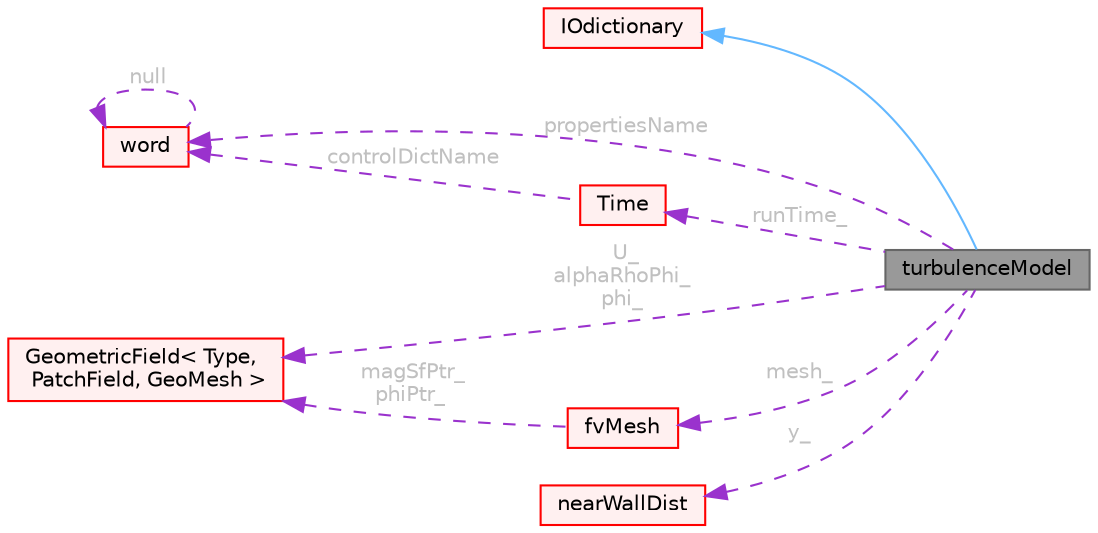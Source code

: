digraph "turbulenceModel"
{
 // LATEX_PDF_SIZE
  bgcolor="transparent";
  edge [fontname=Helvetica,fontsize=10,labelfontname=Helvetica,labelfontsize=10];
  node [fontname=Helvetica,fontsize=10,shape=box,height=0.2,width=0.4];
  rankdir="LR";
  Node1 [id="Node000001",label="turbulenceModel",height=0.2,width=0.4,color="gray40", fillcolor="grey60", style="filled", fontcolor="black",tooltip="Abstract base class for turbulence models (RAS, LES and laminar)."];
  Node2 -> Node1 [id="edge1_Node000001_Node000002",dir="back",color="steelblue1",style="solid",tooltip=" "];
  Node2 [id="Node000002",label="IOdictionary",height=0.2,width=0.4,color="red", fillcolor="#FFF0F0", style="filled",URL="$classFoam_1_1IOdictionary.html",tooltip="IOdictionary is derived from dictionary and IOobject to give the dictionary automatic IO functionalit..."];
  Node15 -> Node1 [id="edge2_Node000001_Node000015",dir="back",color="darkorchid3",style="dashed",tooltip=" ",label=" runTime_",fontcolor="grey" ];
  Node15 [id="Node000015",label="Time",height=0.2,width=0.4,color="red", fillcolor="#FFF0F0", style="filled",URL="$classFoam_1_1Time.html",tooltip="Class to control time during OpenFOAM simulations that is also the top-level objectRegistry."];
  Node36 -> Node15 [id="edge3_Node000015_Node000036",dir="back",color="darkorchid3",style="dashed",tooltip=" ",label=" controlDictName",fontcolor="grey" ];
  Node36 [id="Node000036",label="word",height=0.2,width=0.4,color="red", fillcolor="#FFF0F0", style="filled",URL="$classFoam_1_1word.html",tooltip="A class for handling words, derived from Foam::string."];
  Node36 -> Node36 [id="edge4_Node000036_Node000036",dir="back",color="darkorchid3",style="dashed",tooltip=" ",label=" null",fontcolor="grey" ];
  Node39 -> Node1 [id="edge5_Node000001_Node000039",dir="back",color="darkorchid3",style="dashed",tooltip=" ",label=" mesh_",fontcolor="grey" ];
  Node39 [id="Node000039",label="fvMesh",height=0.2,width=0.4,color="red", fillcolor="#FFF0F0", style="filled",URL="$classFoam_1_1fvMesh.html",tooltip="Mesh data needed to do the Finite Volume discretisation."];
  Node70 -> Node39 [id="edge6_Node000039_Node000070",dir="back",color="darkorchid3",style="dashed",tooltip=" ",label=" magSfPtr_\nphiPtr_",fontcolor="grey" ];
  Node70 [id="Node000070",label="GeometricField\< Type,\l PatchField, GeoMesh \>",height=0.2,width=0.4,color="red", fillcolor="#FFF0F0", style="filled",URL="$classFoam_1_1GeometricField.html",tooltip="Generic GeometricField class."];
  Node70 -> Node1 [id="edge7_Node000001_Node000070",dir="back",color="darkorchid3",style="dashed",tooltip=" ",label=" U_\nalphaRhoPhi_\nphi_",fontcolor="grey" ];
  Node71 -> Node1 [id="edge8_Node000001_Node000071",dir="back",color="darkorchid3",style="dashed",tooltip=" ",label=" y_",fontcolor="grey" ];
  Node71 [id="Node000071",label="nearWallDist",height=0.2,width=0.4,color="red", fillcolor="#FFF0F0", style="filled",URL="$classFoam_1_1nearWallDist.html",tooltip="Distance calculation for cells with face on a wall. Searches pointNeighbours to find closest."];
  Node36 -> Node1 [id="edge9_Node000001_Node000036",dir="back",color="darkorchid3",style="dashed",tooltip=" ",label=" propertiesName",fontcolor="grey" ];
}
